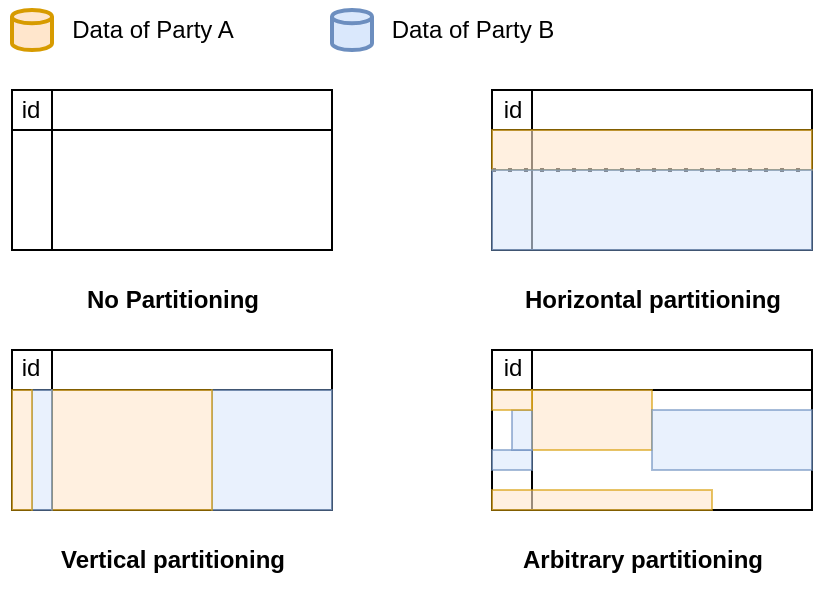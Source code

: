 <mxfile version="24.8.0">
  <diagram name="Page-1" id="IQDWfD3IAwZ38dXUT0zm">
    <mxGraphModel dx="855" dy="581" grid="1" gridSize="10" guides="1" tooltips="1" connect="1" arrows="1" fold="1" page="1" pageScale="1" pageWidth="827" pageHeight="1169" math="0" shadow="0">
      <root>
        <mxCell id="0" />
        <mxCell id="1" parent="0" />
        <mxCell id="t0glDvnVoFhbejNkPytU-2" value="" style="shape=internalStorage;whiteSpace=wrap;html=1;backgroundOutline=1;" parent="1" vertex="1">
          <mxGeometry x="120" y="240" width="160" height="80" as="geometry" />
        </mxCell>
        <mxCell id="t0glDvnVoFhbejNkPytU-3" value="&lt;b&gt;No Partitioning&lt;/b&gt;" style="text;html=1;align=center;verticalAlign=middle;resizable=0;points=[];autosize=1;strokeColor=none;fillColor=none;" parent="1" vertex="1">
          <mxGeometry x="145" y="330" width="110" height="30" as="geometry" />
        </mxCell>
        <mxCell id="t0glDvnVoFhbejNkPytU-4" value="" style="shape=internalStorage;whiteSpace=wrap;html=1;backgroundOutline=1;" parent="1" vertex="1">
          <mxGeometry x="360" y="240" width="160" height="80" as="geometry" />
        </mxCell>
        <mxCell id="t0glDvnVoFhbejNkPytU-5" value="" style="endArrow=none;dashed=1;html=1;dashPattern=1 3;strokeWidth=2;rounded=0;entryX=1;entryY=0.5;entryDx=0;entryDy=0;exitX=0;exitY=0.5;exitDx=0;exitDy=0;" parent="1" source="t0glDvnVoFhbejNkPytU-4" target="t0glDvnVoFhbejNkPytU-4" edge="1">
          <mxGeometry width="50" height="50" relative="1" as="geometry">
            <mxPoint x="380" y="400" as="sourcePoint" />
            <mxPoint x="430" y="350" as="targetPoint" />
          </mxGeometry>
        </mxCell>
        <mxCell id="t0glDvnVoFhbejNkPytU-8" value="" style="verticalLabelPosition=bottom;verticalAlign=top;html=1;shape=mxgraph.basic.rect;fillColor2=none;strokeWidth=1;size=20;indent=5;fillColor=#ffe6cc;strokeColor=#d79b00;opacity=60;" parent="1" vertex="1">
          <mxGeometry x="360" y="260" width="160" height="20" as="geometry" />
        </mxCell>
        <mxCell id="t0glDvnVoFhbejNkPytU-9" value="" style="verticalLabelPosition=bottom;verticalAlign=top;html=1;shape=mxgraph.basic.rect;fillColor2=none;strokeWidth=1;size=20;indent=5;fillColor=#dae8fc;strokeColor=#6c8ebf;opacity=60;" parent="1" vertex="1">
          <mxGeometry x="360" y="280" width="160" height="40" as="geometry" />
        </mxCell>
        <mxCell id="t0glDvnVoFhbejNkPytU-10" value="&lt;b&gt;Horizontal partitioning&lt;/b&gt;" style="text;html=1;align=center;verticalAlign=middle;resizable=0;points=[];autosize=1;strokeColor=none;fillColor=none;" parent="1" vertex="1">
          <mxGeometry x="365" y="330" width="150" height="30" as="geometry" />
        </mxCell>
        <mxCell id="t0glDvnVoFhbejNkPytU-11" value="" style="strokeWidth=2;html=1;shape=mxgraph.flowchart.database;whiteSpace=wrap;fillColor=#ffe6cc;strokeColor=#d79b00;" parent="1" vertex="1">
          <mxGeometry x="120" y="200" width="20" height="20" as="geometry" />
        </mxCell>
        <mxCell id="t0glDvnVoFhbejNkPytU-12" value="" style="strokeWidth=2;html=1;shape=mxgraph.flowchart.database;whiteSpace=wrap;fillColor=#dae8fc;strokeColor=#6c8ebf;" parent="1" vertex="1">
          <mxGeometry x="280" y="200" width="20" height="20" as="geometry" />
        </mxCell>
        <mxCell id="t0glDvnVoFhbejNkPytU-14" value="Data of Party A" style="text;html=1;align=center;verticalAlign=middle;resizable=0;points=[];autosize=1;strokeColor=none;fillColor=none;" parent="1" vertex="1">
          <mxGeometry x="140" y="195" width="100" height="30" as="geometry" />
        </mxCell>
        <mxCell id="t0glDvnVoFhbejNkPytU-16" value="Data of Party B" style="text;html=1;align=center;verticalAlign=middle;resizable=0;points=[];autosize=1;strokeColor=none;fillColor=none;" parent="1" vertex="1">
          <mxGeometry x="300" y="195" width="100" height="30" as="geometry" />
        </mxCell>
        <mxCell id="t0glDvnVoFhbejNkPytU-17" value="" style="shape=internalStorage;whiteSpace=wrap;html=1;backgroundOutline=1;" parent="1" vertex="1">
          <mxGeometry x="120" y="370" width="160" height="80" as="geometry" />
        </mxCell>
        <mxCell id="t0glDvnVoFhbejNkPytU-18" value="" style="verticalLabelPosition=bottom;verticalAlign=top;html=1;shape=mxgraph.basic.rect;fillColor2=none;strokeWidth=1;size=20;indent=5;fillColor=#dae8fc;strokeColor=#6c8ebf;opacity=60;" parent="1" vertex="1">
          <mxGeometry x="220" y="390" width="60" height="60" as="geometry" />
        </mxCell>
        <mxCell id="t0glDvnVoFhbejNkPytU-19" value="" style="verticalLabelPosition=bottom;verticalAlign=top;html=1;shape=mxgraph.basic.rect;fillColor2=none;strokeWidth=1;size=20;indent=5;fillColor=#ffe6cc;strokeColor=#d79b00;opacity=60;" parent="1" vertex="1">
          <mxGeometry x="140" y="390" width="80" height="60" as="geometry" />
        </mxCell>
        <mxCell id="t0glDvnVoFhbejNkPytU-20" value="&lt;b&gt;Vertical partitioning&lt;/b&gt;" style="text;html=1;align=center;verticalAlign=middle;resizable=0;points=[];autosize=1;strokeColor=none;fillColor=none;" parent="1" vertex="1">
          <mxGeometry x="130" y="460" width="140" height="30" as="geometry" />
        </mxCell>
        <mxCell id="t0glDvnVoFhbejNkPytU-21" value="" style="shape=internalStorage;whiteSpace=wrap;html=1;backgroundOutline=1;" parent="1" vertex="1">
          <mxGeometry x="360" y="370" width="160" height="80" as="geometry" />
        </mxCell>
        <mxCell id="t0glDvnVoFhbejNkPytU-22" value="" style="verticalLabelPosition=bottom;verticalAlign=top;html=1;shape=mxgraph.basic.rect;fillColor2=none;strokeWidth=1;size=20;indent=5;fillColor=#ffe6cc;strokeColor=#d79b00;opacity=60;" parent="1" vertex="1">
          <mxGeometry x="380" y="390" width="60" height="30" as="geometry" />
        </mxCell>
        <mxCell id="t0glDvnVoFhbejNkPytU-23" value="" style="verticalLabelPosition=bottom;verticalAlign=top;html=1;shape=mxgraph.basic.rect;fillColor2=none;strokeWidth=1;size=20;indent=5;fillColor=#dae8fc;strokeColor=#6c8ebf;opacity=60;" parent="1" vertex="1">
          <mxGeometry x="440" y="400" width="80" height="30" as="geometry" />
        </mxCell>
        <mxCell id="t0glDvnVoFhbejNkPytU-25" value="" style="verticalLabelPosition=bottom;verticalAlign=top;html=1;shape=mxgraph.basic.rect;fillColor2=none;strokeWidth=1;size=20;indent=5;fillColor=#ffe6cc;strokeColor=#d79b00;opacity=60;" parent="1" vertex="1">
          <mxGeometry x="360" y="440" width="110" height="10" as="geometry" />
        </mxCell>
        <mxCell id="t0glDvnVoFhbejNkPytU-26" value="" style="verticalLabelPosition=bottom;verticalAlign=top;html=1;shape=mxgraph.basic.rect;fillColor2=none;strokeWidth=1;size=20;indent=5;fillColor=#dae8fc;strokeColor=#6c8ebf;opacity=60;" parent="1" vertex="1">
          <mxGeometry x="360" y="420" width="20" height="10" as="geometry" />
        </mxCell>
        <mxCell id="t0glDvnVoFhbejNkPytU-27" value="&lt;b&gt;Arbitrary partitioning&lt;/b&gt;" style="text;html=1;align=center;verticalAlign=middle;resizable=0;points=[];autosize=1;strokeColor=none;fillColor=none;" parent="1" vertex="1">
          <mxGeometry x="365" y="460" width="140" height="30" as="geometry" />
        </mxCell>
        <mxCell id="t0glDvnVoFhbejNkPytU-28" value="" style="verticalLabelPosition=bottom;verticalAlign=top;html=1;shape=mxgraph.basic.rect;fillColor2=none;strokeWidth=1;size=20;indent=40;fillColor=#dae8fc;strokeColor=#6c8ebf;opacity=60;" parent="1" vertex="1">
          <mxGeometry x="130" y="390" width="10" height="60" as="geometry" />
        </mxCell>
        <mxCell id="t0glDvnVoFhbejNkPytU-29" value="" style="verticalLabelPosition=bottom;verticalAlign=top;html=1;shape=mxgraph.basic.rect;fillColor2=none;strokeWidth=1;size=20;indent=5;fillColor=#ffe6cc;strokeColor=#d79b00;opacity=60;" parent="1" vertex="1">
          <mxGeometry x="120" y="390" width="10" height="60" as="geometry" />
        </mxCell>
        <mxCell id="t0glDvnVoFhbejNkPytU-30" value="" style="verticalLabelPosition=bottom;verticalAlign=top;html=1;shape=mxgraph.basic.rect;fillColor2=none;strokeWidth=1;size=20;indent=0;fillColor=#dae8fc;strokeColor=#6c8ebf;opacity=60;" parent="1" vertex="1">
          <mxGeometry x="370" y="400" width="10" height="20" as="geometry" />
        </mxCell>
        <mxCell id="t0glDvnVoFhbejNkPytU-31" value="" style="verticalLabelPosition=bottom;verticalAlign=top;html=1;shape=mxgraph.basic.rect;fillColor2=none;strokeWidth=1;size=0;indent=5;fillColor=#ffe6cc;strokeColor=#d79b00;opacity=60;" parent="1" vertex="1">
          <mxGeometry x="360" y="390" width="20" height="10" as="geometry" />
        </mxCell>
        <mxCell id="VYZQGBUjbt68ciF8CEck-1" value="id" style="text;html=1;align=center;verticalAlign=middle;resizable=0;points=[];autosize=1;strokeColor=none;fillColor=none;" vertex="1" parent="1">
          <mxGeometry x="114" y="235" width="30" height="30" as="geometry" />
        </mxCell>
        <mxCell id="VYZQGBUjbt68ciF8CEck-2" value="id" style="text;html=1;align=center;verticalAlign=middle;resizable=0;points=[];autosize=1;strokeColor=none;fillColor=none;" vertex="1" parent="1">
          <mxGeometry x="355" y="235" width="30" height="30" as="geometry" />
        </mxCell>
        <mxCell id="VYZQGBUjbt68ciF8CEck-3" value="id" style="text;html=1;align=center;verticalAlign=middle;resizable=0;points=[];autosize=1;strokeColor=none;fillColor=none;" vertex="1" parent="1">
          <mxGeometry x="114" y="364" width="30" height="30" as="geometry" />
        </mxCell>
        <mxCell id="VYZQGBUjbt68ciF8CEck-4" value="id" style="text;html=1;align=center;verticalAlign=middle;resizable=0;points=[];autosize=1;strokeColor=none;fillColor=none;" vertex="1" parent="1">
          <mxGeometry x="355" y="364" width="30" height="30" as="geometry" />
        </mxCell>
      </root>
    </mxGraphModel>
  </diagram>
</mxfile>
